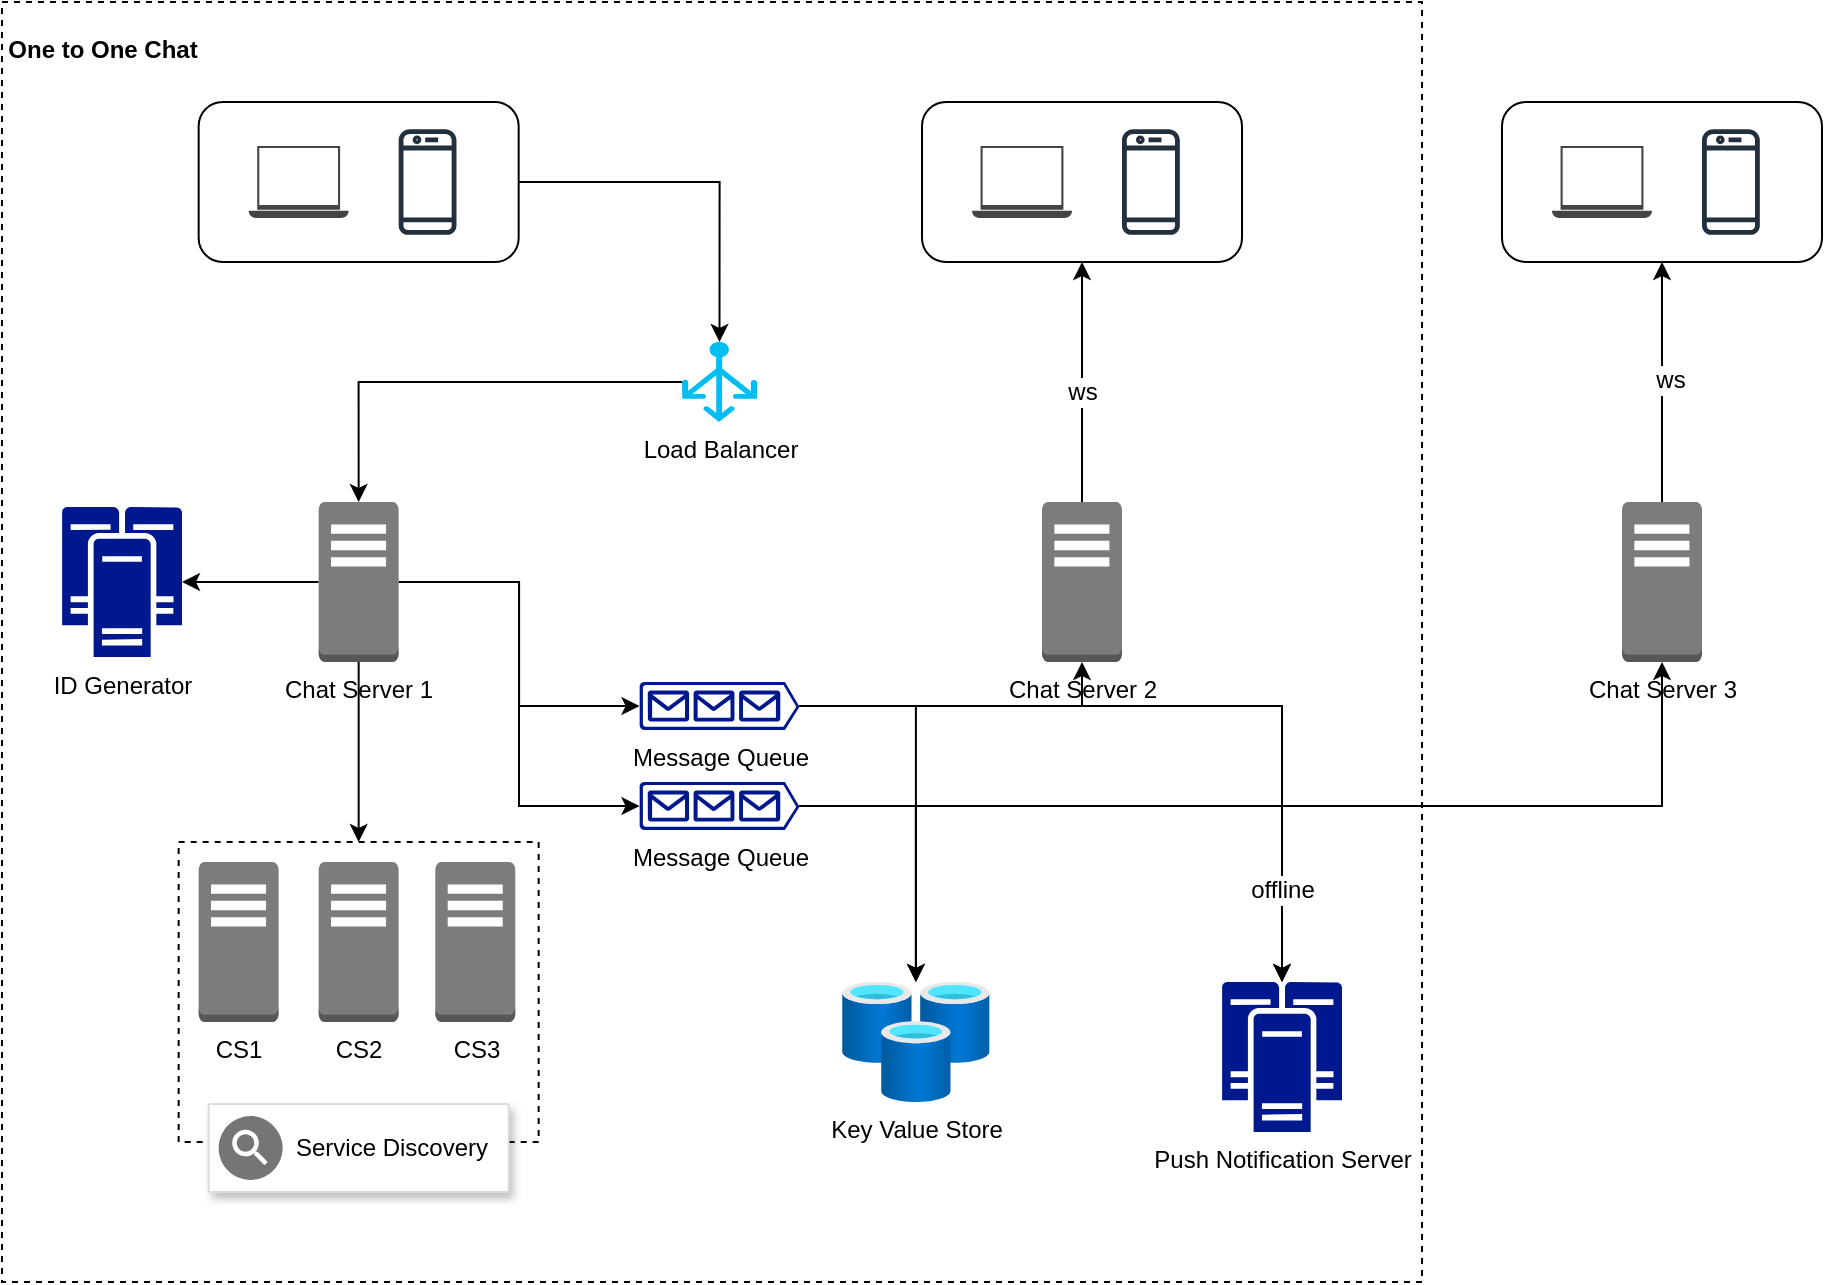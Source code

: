 <mxfile version="20.8.1" type="device"><diagram id="ZURJ1NCQNacwmsSRWWvk" name="Page-1"><mxGraphModel dx="1306" dy="1935" grid="1" gridSize="10" guides="1" tooltips="1" connect="1" arrows="1" fold="1" page="1" pageScale="1" pageWidth="827" pageHeight="1169" math="0" shadow="0"><root><mxCell id="0"/><mxCell id="1" parent="0"/><mxCell id="UX1fXQ_Sc5L4ip3BZKtM-55" value="" style="rounded=0;whiteSpace=wrap;html=1;dashed=1;" vertex="1" parent="1"><mxGeometry x="20" y="-10" width="710" height="640" as="geometry"/></mxCell><mxCell id="UX1fXQ_Sc5L4ip3BZKtM-12" style="edgeStyle=orthogonalEdgeStyle;rounded=0;orthogonalLoop=1;jettySize=auto;html=1;entryX=0.5;entryY=0;entryDx=0;entryDy=0;entryPerimeter=0;" edge="1" parent="1" source="V-6z2PtLydHEzqDN9hKT-1" target="UX1fXQ_Sc5L4ip3BZKtM-6"><mxGeometry relative="1" as="geometry"/></mxCell><mxCell id="V-6z2PtLydHEzqDN9hKT-1" value="" style="rounded=1;whiteSpace=wrap;html=1;" parent="1" vertex="1"><mxGeometry x="118.33" y="40" width="160" height="80" as="geometry"/></mxCell><mxCell id="wgCobLAy9-JRgxIYV_fR-1" value="" style="rounded=0;whiteSpace=wrap;html=1;dashed=1;" parent="1" vertex="1"><mxGeometry x="108.33" y="410" width="180" height="150" as="geometry"/></mxCell><mxCell id="UX1fXQ_Sc5L4ip3BZKtM-16" style="edgeStyle=orthogonalEdgeStyle;rounded=0;orthogonalLoop=1;jettySize=auto;html=1;entryX=0.5;entryY=1;entryDx=0;entryDy=0;entryPerimeter=0;" edge="1" parent="1" source="wgCobLAy9-JRgxIYV_fR-7" target="UX1fXQ_Sc5L4ip3BZKtM-11"><mxGeometry relative="1" as="geometry"/></mxCell><mxCell id="UX1fXQ_Sc5L4ip3BZKtM-49" style="edgeStyle=orthogonalEdgeStyle;rounded=0;orthogonalLoop=1;jettySize=auto;html=1;" edge="1" parent="1" source="wgCobLAy9-JRgxIYV_fR-7" target="UX1fXQ_Sc5L4ip3BZKtM-17"><mxGeometry relative="1" as="geometry"/></mxCell><mxCell id="UX1fXQ_Sc5L4ip3BZKtM-50" style="edgeStyle=orthogonalEdgeStyle;rounded=0;orthogonalLoop=1;jettySize=auto;html=1;entryX=0.5;entryY=0;entryDx=0;entryDy=0;entryPerimeter=0;" edge="1" parent="1" source="wgCobLAy9-JRgxIYV_fR-7" target="UX1fXQ_Sc5L4ip3BZKtM-39"><mxGeometry relative="1" as="geometry"/></mxCell><mxCell id="wgCobLAy9-JRgxIYV_fR-7" value="Message Queue" style="sketch=0;aspect=fixed;pointerEvents=1;shadow=0;dashed=0;html=1;strokeColor=none;labelPosition=center;verticalLabelPosition=bottom;verticalAlign=top;align=center;fillColor=#00188D;shape=mxgraph.azure.queue_generic" parent="1" vertex="1"><mxGeometry x="338.75" y="330" width="80" height="24" as="geometry"/></mxCell><mxCell id="wgCobLAy9-JRgxIYV_fR-17" value="" style="sketch=0;outlineConnect=0;fontColor=#232F3E;gradientColor=none;fillColor=#232F3D;strokeColor=none;dashed=0;verticalLabelPosition=bottom;verticalAlign=top;align=center;html=1;fontSize=12;fontStyle=0;aspect=fixed;pointerEvents=1;shape=mxgraph.aws4.mobile_client;" parent="1" vertex="1"><mxGeometry x="218.33" y="52.5" width="28.91" height="55" as="geometry"/></mxCell><mxCell id="V-6z2PtLydHEzqDN9hKT-2" value="" style="sketch=0;pointerEvents=1;shadow=0;dashed=0;html=1;strokeColor=none;fillColor=#434445;aspect=fixed;labelPosition=center;verticalLabelPosition=bottom;verticalAlign=top;align=center;outlineConnect=0;shape=mxgraph.vvd.laptop;" parent="1" vertex="1"><mxGeometry x="143.33" y="62" width="50" height="36" as="geometry"/></mxCell><mxCell id="UX1fXQ_Sc5L4ip3BZKtM-3" value="" style="rounded=1;whiteSpace=wrap;html=1;" vertex="1" parent="1"><mxGeometry x="480" y="40" width="160" height="80" as="geometry"/></mxCell><mxCell id="UX1fXQ_Sc5L4ip3BZKtM-4" value="" style="sketch=0;outlineConnect=0;fontColor=#232F3E;gradientColor=none;fillColor=#232F3D;strokeColor=none;dashed=0;verticalLabelPosition=bottom;verticalAlign=top;align=center;html=1;fontSize=12;fontStyle=0;aspect=fixed;pointerEvents=1;shape=mxgraph.aws4.mobile_client;" vertex="1" parent="1"><mxGeometry x="580" y="52.5" width="28.91" height="55" as="geometry"/></mxCell><mxCell id="UX1fXQ_Sc5L4ip3BZKtM-5" value="" style="sketch=0;pointerEvents=1;shadow=0;dashed=0;html=1;strokeColor=none;fillColor=#434445;aspect=fixed;labelPosition=center;verticalLabelPosition=bottom;verticalAlign=top;align=center;outlineConnect=0;shape=mxgraph.vvd.laptop;" vertex="1" parent="1"><mxGeometry x="505" y="62" width="50" height="36" as="geometry"/></mxCell><mxCell id="UX1fXQ_Sc5L4ip3BZKtM-13" style="edgeStyle=orthogonalEdgeStyle;rounded=0;orthogonalLoop=1;jettySize=auto;html=1;entryX=0.5;entryY=0;entryDx=0;entryDy=0;entryPerimeter=0;" edge="1" parent="1" source="UX1fXQ_Sc5L4ip3BZKtM-6" target="UX1fXQ_Sc5L4ip3BZKtM-10"><mxGeometry relative="1" as="geometry"/></mxCell><mxCell id="UX1fXQ_Sc5L4ip3BZKtM-6" value="Load Balancer" style="verticalLabelPosition=bottom;html=1;verticalAlign=top;align=center;strokeColor=none;fillColor=#00BEF2;shape=mxgraph.azure.load_balancer_generic;pointerEvents=1;" vertex="1" parent="1"><mxGeometry x="360" y="160" width="37.5" height="40" as="geometry"/></mxCell><mxCell id="UX1fXQ_Sc5L4ip3BZKtM-7" value="CS1" style="outlineConnect=0;dashed=0;verticalLabelPosition=bottom;verticalAlign=top;align=center;html=1;shape=mxgraph.aws3.traditional_server;fillColor=#7D7C7C;gradientColor=none;" vertex="1" parent="1"><mxGeometry x="118.32" y="420" width="40" height="80" as="geometry"/></mxCell><mxCell id="UX1fXQ_Sc5L4ip3BZKtM-8" value="CS2" style="outlineConnect=0;dashed=0;verticalLabelPosition=bottom;verticalAlign=top;align=center;html=1;shape=mxgraph.aws3.traditional_server;fillColor=#7D7C7C;gradientColor=none;" vertex="1" parent="1"><mxGeometry x="178.33" y="420" width="40" height="80" as="geometry"/></mxCell><mxCell id="UX1fXQ_Sc5L4ip3BZKtM-9" value="CS3" style="outlineConnect=0;dashed=0;verticalLabelPosition=bottom;verticalAlign=top;align=center;html=1;shape=mxgraph.aws3.traditional_server;fillColor=#7D7C7C;gradientColor=none;" vertex="1" parent="1"><mxGeometry x="236.66" y="420" width="40" height="80" as="geometry"/></mxCell><mxCell id="UX1fXQ_Sc5L4ip3BZKtM-22" style="edgeStyle=orthogonalEdgeStyle;rounded=0;orthogonalLoop=1;jettySize=auto;html=1;entryX=1;entryY=0.5;entryDx=0;entryDy=0;entryPerimeter=0;" edge="1" parent="1" source="UX1fXQ_Sc5L4ip3BZKtM-10" target="UX1fXQ_Sc5L4ip3BZKtM-18"><mxGeometry relative="1" as="geometry"/></mxCell><mxCell id="UX1fXQ_Sc5L4ip3BZKtM-34" style="edgeStyle=orthogonalEdgeStyle;rounded=0;orthogonalLoop=1;jettySize=auto;html=1;entryX=0;entryY=0.5;entryDx=0;entryDy=0;entryPerimeter=0;" edge="1" parent="1" source="UX1fXQ_Sc5L4ip3BZKtM-10" target="wgCobLAy9-JRgxIYV_fR-7"><mxGeometry relative="1" as="geometry"/></mxCell><mxCell id="UX1fXQ_Sc5L4ip3BZKtM-35" style="edgeStyle=orthogonalEdgeStyle;rounded=0;orthogonalLoop=1;jettySize=auto;html=1;entryX=0;entryY=0.5;entryDx=0;entryDy=0;entryPerimeter=0;" edge="1" parent="1" source="UX1fXQ_Sc5L4ip3BZKtM-10" target="UX1fXQ_Sc5L4ip3BZKtM-24"><mxGeometry relative="1" as="geometry"/></mxCell><mxCell id="UX1fXQ_Sc5L4ip3BZKtM-38" style="edgeStyle=orthogonalEdgeStyle;rounded=0;orthogonalLoop=1;jettySize=auto;html=1;entryX=0.5;entryY=0;entryDx=0;entryDy=0;" edge="1" parent="1" source="UX1fXQ_Sc5L4ip3BZKtM-10" target="wgCobLAy9-JRgxIYV_fR-1"><mxGeometry relative="1" as="geometry"/></mxCell><mxCell id="UX1fXQ_Sc5L4ip3BZKtM-10" value="Chat Server 1" style="outlineConnect=0;dashed=0;verticalLabelPosition=bottom;verticalAlign=top;align=center;html=1;shape=mxgraph.aws3.traditional_server;fillColor=#7D7C7C;gradientColor=none;" vertex="1" parent="1"><mxGeometry x="178.33" y="240" width="40" height="80" as="geometry"/></mxCell><mxCell id="UX1fXQ_Sc5L4ip3BZKtM-23" style="edgeStyle=orthogonalEdgeStyle;rounded=0;orthogonalLoop=1;jettySize=auto;html=1;entryX=0.5;entryY=1;entryDx=0;entryDy=0;" edge="1" parent="1" source="UX1fXQ_Sc5L4ip3BZKtM-11" target="UX1fXQ_Sc5L4ip3BZKtM-3"><mxGeometry relative="1" as="geometry"/></mxCell><mxCell id="UX1fXQ_Sc5L4ip3BZKtM-58" value="ws" style="edgeLabel;html=1;align=center;verticalAlign=middle;resizable=0;points=[];fontSize=12;" vertex="1" connectable="0" parent="UX1fXQ_Sc5L4ip3BZKtM-23"><mxGeometry x="-0.058" relative="1" as="geometry"><mxPoint y="1" as="offset"/></mxGeometry></mxCell><mxCell id="UX1fXQ_Sc5L4ip3BZKtM-11" value="Chat Server 2" style="outlineConnect=0;dashed=0;verticalLabelPosition=bottom;verticalAlign=top;align=center;html=1;shape=mxgraph.aws3.traditional_server;fillColor=#7D7C7C;gradientColor=none;" vertex="1" parent="1"><mxGeometry x="540" y="240" width="40" height="80" as="geometry"/></mxCell><mxCell id="UX1fXQ_Sc5L4ip3BZKtM-17" value="Key Value Store" style="aspect=fixed;html=1;points=[];align=center;image;fontSize=12;image=img/lib/azure2/databases/Cache_Redis.svg;" vertex="1" parent="1"><mxGeometry x="440" y="480" width="73.85" height="60" as="geometry"/></mxCell><mxCell id="UX1fXQ_Sc5L4ip3BZKtM-18" value="ID Generator" style="sketch=0;aspect=fixed;pointerEvents=1;shadow=0;dashed=0;html=1;strokeColor=none;labelPosition=center;verticalLabelPosition=bottom;verticalAlign=top;align=center;fillColor=#00188D;shape=mxgraph.mscae.enterprise.cluster_server" vertex="1" parent="1"><mxGeometry x="50" y="242.5" width="60" height="75" as="geometry"/></mxCell><mxCell id="UX1fXQ_Sc5L4ip3BZKtM-40" style="edgeStyle=orthogonalEdgeStyle;rounded=0;orthogonalLoop=1;jettySize=auto;html=1;entryX=0.5;entryY=1;entryDx=0;entryDy=0;entryPerimeter=0;" edge="1" parent="1" source="UX1fXQ_Sc5L4ip3BZKtM-24" target="UX1fXQ_Sc5L4ip3BZKtM-29"><mxGeometry relative="1" as="geometry"/></mxCell><mxCell id="UX1fXQ_Sc5L4ip3BZKtM-48" style="edgeStyle=orthogonalEdgeStyle;rounded=0;orthogonalLoop=1;jettySize=auto;html=1;" edge="1" parent="1" source="UX1fXQ_Sc5L4ip3BZKtM-24" target="UX1fXQ_Sc5L4ip3BZKtM-17"><mxGeometry relative="1" as="geometry"/></mxCell><mxCell id="UX1fXQ_Sc5L4ip3BZKtM-51" style="edgeStyle=orthogonalEdgeStyle;rounded=0;orthogonalLoop=1;jettySize=auto;html=1;entryX=0.5;entryY=0;entryDx=0;entryDy=0;entryPerimeter=0;" edge="1" parent="1" source="UX1fXQ_Sc5L4ip3BZKtM-24" target="UX1fXQ_Sc5L4ip3BZKtM-39"><mxGeometry relative="1" as="geometry"/></mxCell><mxCell id="UX1fXQ_Sc5L4ip3BZKtM-60" value="offline" style="edgeLabel;html=1;align=center;verticalAlign=middle;resizable=0;points=[];fontSize=12;" vertex="1" connectable="0" parent="UX1fXQ_Sc5L4ip3BZKtM-51"><mxGeometry x="0.718" relative="1" as="geometry"><mxPoint as="offset"/></mxGeometry></mxCell><mxCell id="UX1fXQ_Sc5L4ip3BZKtM-24" value="Message Queue" style="sketch=0;aspect=fixed;pointerEvents=1;shadow=0;dashed=0;html=1;strokeColor=none;labelPosition=center;verticalLabelPosition=bottom;verticalAlign=top;align=center;fillColor=#00188D;shape=mxgraph.azure.queue_generic" vertex="1" parent="1"><mxGeometry x="338.74" y="380" width="80" height="24" as="geometry"/></mxCell><mxCell id="UX1fXQ_Sc5L4ip3BZKtM-25" value="" style="rounded=1;whiteSpace=wrap;html=1;" vertex="1" parent="1"><mxGeometry x="770" y="40" width="160" height="80" as="geometry"/></mxCell><mxCell id="UX1fXQ_Sc5L4ip3BZKtM-26" value="" style="sketch=0;outlineConnect=0;fontColor=#232F3E;gradientColor=none;fillColor=#232F3D;strokeColor=none;dashed=0;verticalLabelPosition=bottom;verticalAlign=top;align=center;html=1;fontSize=12;fontStyle=0;aspect=fixed;pointerEvents=1;shape=mxgraph.aws4.mobile_client;" vertex="1" parent="1"><mxGeometry x="870" y="52.5" width="28.91" height="55" as="geometry"/></mxCell><mxCell id="UX1fXQ_Sc5L4ip3BZKtM-27" value="" style="sketch=0;pointerEvents=1;shadow=0;dashed=0;html=1;strokeColor=none;fillColor=#434445;aspect=fixed;labelPosition=center;verticalLabelPosition=bottom;verticalAlign=top;align=center;outlineConnect=0;shape=mxgraph.vvd.laptop;" vertex="1" parent="1"><mxGeometry x="795" y="62" width="50" height="36" as="geometry"/></mxCell><mxCell id="UX1fXQ_Sc5L4ip3BZKtM-28" style="edgeStyle=orthogonalEdgeStyle;rounded=0;orthogonalLoop=1;jettySize=auto;html=1;entryX=0.5;entryY=1;entryDx=0;entryDy=0;" edge="1" parent="1" source="UX1fXQ_Sc5L4ip3BZKtM-29" target="UX1fXQ_Sc5L4ip3BZKtM-25"><mxGeometry relative="1" as="geometry"/></mxCell><mxCell id="UX1fXQ_Sc5L4ip3BZKtM-59" value="ws" style="edgeLabel;html=1;align=center;verticalAlign=middle;resizable=0;points=[];fontSize=12;" vertex="1" connectable="0" parent="UX1fXQ_Sc5L4ip3BZKtM-28"><mxGeometry x="0.025" y="-4" relative="1" as="geometry"><mxPoint as="offset"/></mxGeometry></mxCell><mxCell id="UX1fXQ_Sc5L4ip3BZKtM-29" value="Chat Server 3" style="outlineConnect=0;dashed=0;verticalLabelPosition=bottom;verticalAlign=top;align=center;html=1;shape=mxgraph.aws3.traditional_server;fillColor=#7D7C7C;gradientColor=none;" vertex="1" parent="1"><mxGeometry x="830" y="240" width="40" height="80" as="geometry"/></mxCell><mxCell id="UX1fXQ_Sc5L4ip3BZKtM-39" value="Push Notification Server" style="sketch=0;aspect=fixed;pointerEvents=1;shadow=0;dashed=0;html=1;strokeColor=none;labelPosition=center;verticalLabelPosition=bottom;verticalAlign=top;align=center;fillColor=#00188D;shape=mxgraph.mscae.enterprise.cluster_server" vertex="1" parent="1"><mxGeometry x="630" y="480" width="60" height="75" as="geometry"/></mxCell><mxCell id="UX1fXQ_Sc5L4ip3BZKtM-53" value="" style="strokeColor=#dddddd;shadow=1;strokeWidth=1;rounded=1;absoluteArcSize=1;arcSize=2;" vertex="1" parent="1"><mxGeometry x="123.33" y="541" width="150" height="44" as="geometry"/></mxCell><mxCell id="UX1fXQ_Sc5L4ip3BZKtM-54" value="Service Discovery" style="sketch=0;dashed=0;connectable=0;html=1;fillColor=#757575;strokeColor=none;shape=mxgraph.gcp2.service_discovery;part=1;labelPosition=right;verticalLabelPosition=middle;align=left;verticalAlign=middle;spacingLeft=5;fontSize=12;" vertex="1" parent="UX1fXQ_Sc5L4ip3BZKtM-53"><mxGeometry y="0.5" width="32" height="32" relative="1" as="geometry"><mxPoint x="5" y="-16" as="offset"/></mxGeometry></mxCell><mxCell id="UX1fXQ_Sc5L4ip3BZKtM-56" value="&lt;font style=&quot;font-size: 12px;&quot;&gt;One to One Chat&lt;/font&gt;" style="text;strokeColor=none;fillColor=none;html=1;fontSize=24;fontStyle=1;verticalAlign=middle;align=center;" vertex="1" parent="1"><mxGeometry x="20" y="-10" width="100" height="40" as="geometry"/></mxCell></root></mxGraphModel></diagram></mxfile>